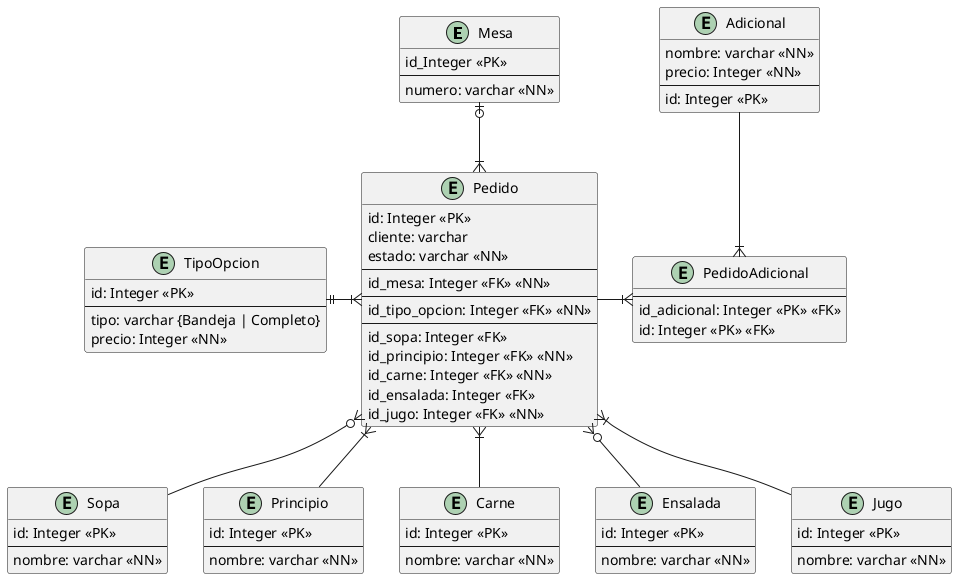 @startuml "Diagrama Relacional"

Entity Mesa{
    id_Integer <<PK>>
    --
    numero: varchar <<NN>>
}

Entity Pedido{
    id: Integer <<PK>>
    cliente: varchar
    estado: varchar <<NN>>
    --
    id_mesa: Integer <<FK>> <<NN>>
    --
    id_tipo_opcion: Integer <<FK>> <<NN>>
    --
    id_sopa: Integer <<FK>>
    id_principio: Integer <<FK>> <<NN>>
    id_carne: Integer <<FK>> <<NN>>
    id_ensalada: Integer <<FK>>
    id_jugo: Integer <<FK>> <<NN>>
}

Entity Adicional{
    nombre: varchar <<NN>>
    precio: Integer <<NN>>
    --
    id: Integer <<PK>>
}

Entity Sopa{
    id: Integer <<PK>>
    --
    nombre: varchar <<NN>>
}

Entity Principio{
    id: Integer <<PK>>
    --
    nombre: varchar <<NN>>
}

Entity Carne {
    id: Integer <<PK>>
    --
    nombre: varchar <<NN>>
}

Entity Ensalada {
    id: Integer <<PK>>
    --
    nombre: varchar <<NN>>
}

Entity Jugo {
    id: Integer <<PK>>
    --
    nombre: varchar <<NN>>
}

Entity PedidoAdicional {
    --
    id_adicional: Integer <<PK>> <<FK>>
    id: Integer <<PK>> <<FK>>
}

Entity TipoOpcion {
    id: Integer <<PK>>
    --
    tipo: varchar {Bandeja | Completo}
    precio: Integer <<NN>>
}

Mesa |o--|{ Pedido

Pedido -right-|{ PedidoAdicional
Adicional --|{ PedidoAdicional

Pedido }|-left-|| TipoOpcion

Pedido }o-- Sopa
Pedido }|-- Principio
Pedido }|-- Carne
Pedido }o-- Ensalada
Pedido }|-- Jugo

@enduml